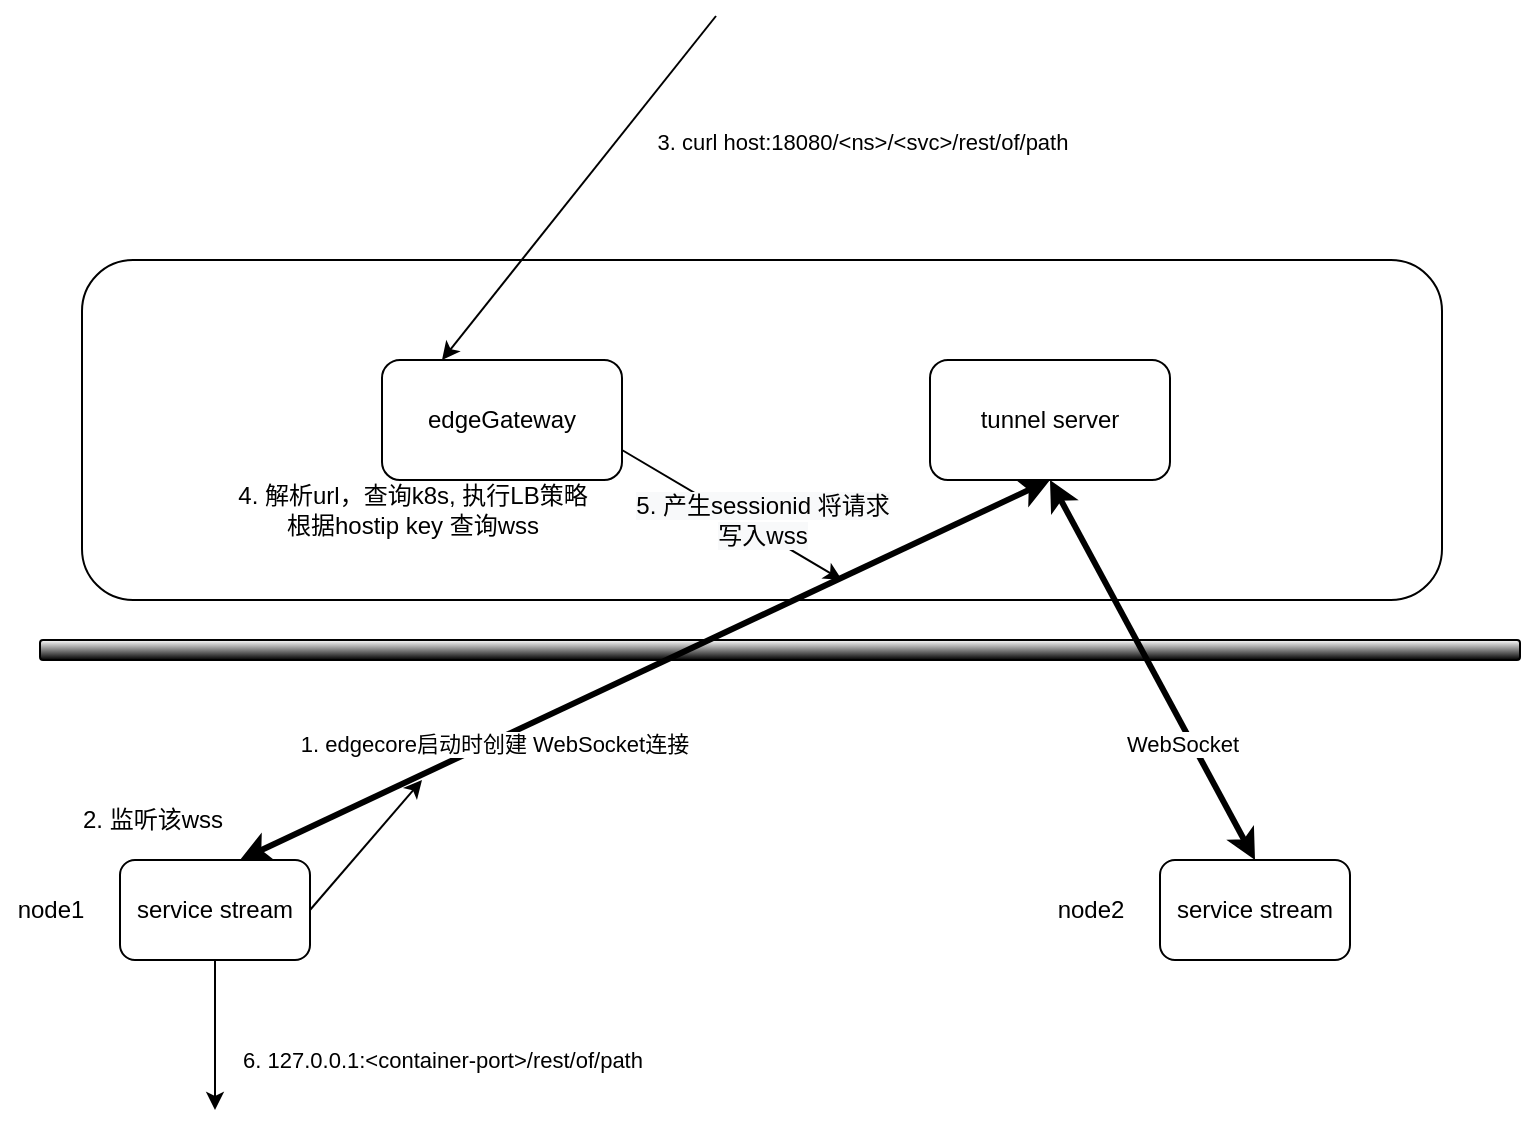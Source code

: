 <mxfile version="13.8.1" type="github">
  <diagram id="e3kDFs8t1NA5hozapq4e" name="Page-1">
    <mxGraphModel dx="946" dy="623" grid="1" gridSize="10" guides="1" tooltips="1" connect="1" arrows="1" fold="1" page="1" pageScale="1" pageWidth="827" pageHeight="1169" math="0" shadow="0">
      <root>
        <mxCell id="0" />
        <mxCell id="1" parent="0" />
        <mxCell id="EseYH3Ga1ECSR6PqHBBf-1" value="" style="rounded=1;whiteSpace=wrap;html=1;" vertex="1" parent="1">
          <mxGeometry x="80" y="250" width="680" height="170" as="geometry" />
        </mxCell>
        <mxCell id="EseYH3Ga1ECSR6PqHBBf-2" value="edgeGateway" style="rounded=1;whiteSpace=wrap;html=1;" vertex="1" parent="1">
          <mxGeometry x="230" y="300" width="120" height="60" as="geometry" />
        </mxCell>
        <mxCell id="EseYH3Ga1ECSR6PqHBBf-3" value="tunnel server" style="rounded=1;whiteSpace=wrap;html=1;" vertex="1" parent="1">
          <mxGeometry x="504" y="300" width="120" height="60" as="geometry" />
        </mxCell>
        <mxCell id="EseYH3Ga1ECSR6PqHBBf-5" value="" style="rounded=1;whiteSpace=wrap;html=1;gradientColor=#000000;" vertex="1" parent="1">
          <mxGeometry x="59" y="440" width="740" height="10" as="geometry" />
        </mxCell>
        <mxCell id="EseYH3Ga1ECSR6PqHBBf-6" value="" style="edgeStyle=orthogonalEdgeStyle;rounded=0;orthogonalLoop=1;jettySize=auto;html=1;strokeWidth=1;" edge="1" parent="1" source="EseYH3Ga1ECSR6PqHBBf-8">
          <mxGeometry relative="1" as="geometry">
            <mxPoint x="146.5" y="675" as="targetPoint" />
          </mxGeometry>
        </mxCell>
        <mxCell id="EseYH3Ga1ECSR6PqHBBf-7" value="6. 127.0.0.1:&amp;lt;container-port&amp;gt;/rest/of/path" style="edgeLabel;html=1;align=center;verticalAlign=middle;resizable=0;points=[];" vertex="1" connectable="0" parent="EseYH3Ga1ECSR6PqHBBf-6">
          <mxGeometry x="-0.147" y="-1" relative="1" as="geometry">
            <mxPoint x="114.5" y="18" as="offset" />
          </mxGeometry>
        </mxCell>
        <mxCell id="EseYH3Ga1ECSR6PqHBBf-8" value="service stream" style="rounded=1;whiteSpace=wrap;html=1;strokeColor=#000000;" vertex="1" parent="1">
          <mxGeometry x="99" y="550" width="95" height="50" as="geometry" />
        </mxCell>
        <mxCell id="EseYH3Ga1ECSR6PqHBBf-9" value="node1" style="text;html=1;resizable=0;autosize=1;align=center;verticalAlign=middle;points=[];fillColor=none;strokeColor=none;rounded=0;" vertex="1" parent="1">
          <mxGeometry x="39" y="565" width="50" height="20" as="geometry" />
        </mxCell>
        <mxCell id="EseYH3Ga1ECSR6PqHBBf-12" value="service stream" style="rounded=1;whiteSpace=wrap;html=1;strokeColor=#000000;" vertex="1" parent="1">
          <mxGeometry x="619" y="550" width="95" height="50" as="geometry" />
        </mxCell>
        <mxCell id="EseYH3Ga1ECSR6PqHBBf-13" value="node2" style="text;html=1;resizable=0;autosize=1;align=center;verticalAlign=middle;points=[];fillColor=none;strokeColor=none;rounded=0;" vertex="1" parent="1">
          <mxGeometry x="559" y="565" width="50" height="20" as="geometry" />
        </mxCell>
        <mxCell id="EseYH3Ga1ECSR6PqHBBf-14" value="" style="endArrow=classic;startArrow=classic;html=1;strokeWidth=3;entryX=0.5;entryY=1;entryDx=0;entryDy=0;" edge="1" parent="1" target="EseYH3Ga1ECSR6PqHBBf-3">
          <mxGeometry width="50" height="50" relative="1" as="geometry">
            <mxPoint x="159" y="550" as="sourcePoint" />
            <mxPoint x="489" y="362" as="targetPoint" />
          </mxGeometry>
        </mxCell>
        <mxCell id="EseYH3Ga1ECSR6PqHBBf-15" value="1. edgecore启动时创建 WebSocket连接" style="edgeLabel;html=1;align=center;verticalAlign=middle;resizable=0;points=[];" vertex="1" connectable="0" parent="EseYH3Ga1ECSR6PqHBBf-14">
          <mxGeometry x="-0.378" y="-1" relative="1" as="geometry">
            <mxPoint as="offset" />
          </mxGeometry>
        </mxCell>
        <mxCell id="EseYH3Ga1ECSR6PqHBBf-18" value="" style="endArrow=classic;startArrow=classic;html=1;strokeWidth=3;exitX=0.5;exitY=0;exitDx=0;exitDy=0;entryX=0.5;entryY=1;entryDx=0;entryDy=0;" edge="1" parent="1" source="EseYH3Ga1ECSR6PqHBBf-12" target="EseYH3Ga1ECSR6PqHBBf-3">
          <mxGeometry width="50" height="50" relative="1" as="geometry">
            <mxPoint x="406.5" y="560" as="sourcePoint" />
            <mxPoint x="489" y="360" as="targetPoint" />
          </mxGeometry>
        </mxCell>
        <mxCell id="EseYH3Ga1ECSR6PqHBBf-19" value="WebSocket" style="edgeLabel;html=1;align=center;verticalAlign=middle;resizable=0;points=[];" vertex="1" connectable="0" parent="EseYH3Ga1ECSR6PqHBBf-18">
          <mxGeometry x="-0.339" y="3" relative="1" as="geometry">
            <mxPoint y="3" as="offset" />
          </mxGeometry>
        </mxCell>
        <mxCell id="EseYH3Ga1ECSR6PqHBBf-25" value="" style="endArrow=classic;html=1;strokeWidth=1;exitX=0.5;exitY=0.975;exitDx=0;exitDy=0;exitPerimeter=0;entryX=0.25;entryY=0;entryDx=0;entryDy=0;" edge="1" parent="1" target="EseYH3Ga1ECSR6PqHBBf-2">
          <mxGeometry width="50" height="50" relative="1" as="geometry">
            <mxPoint x="397" y="128" as="sourcePoint" />
            <mxPoint x="149" y="110" as="targetPoint" />
          </mxGeometry>
        </mxCell>
        <mxCell id="EseYH3Ga1ECSR6PqHBBf-37" value="3. curl host:18080/&amp;lt;ns&amp;gt;/&amp;lt;svc&amp;gt;/rest/of/path" style="edgeLabel;html=1;align=center;verticalAlign=middle;resizable=0;points=[];" vertex="1" connectable="0" parent="EseYH3Ga1ECSR6PqHBBf-25">
          <mxGeometry x="-0.442" y="2" relative="1" as="geometry">
            <mxPoint x="109.44" y="13.04" as="offset" />
          </mxGeometry>
        </mxCell>
        <mxCell id="EseYH3Ga1ECSR6PqHBBf-31" value="2. 监听该wss" style="text;html=1;resizable=0;autosize=1;align=center;verticalAlign=middle;points=[];fillColor=none;strokeColor=none;rounded=0;labelBackgroundColor=none;" vertex="1" parent="1">
          <mxGeometry x="70" y="520" width="90" height="20" as="geometry" />
        </mxCell>
        <mxCell id="EseYH3Ga1ECSR6PqHBBf-33" value="" style="endArrow=classic;html=1;strokeWidth=1;exitX=1;exitY=0.5;exitDx=0;exitDy=0;" edge="1" parent="1" source="EseYH3Ga1ECSR6PqHBBf-8">
          <mxGeometry width="50" height="50" relative="1" as="geometry">
            <mxPoint x="200" y="570" as="sourcePoint" />
            <mxPoint x="250" y="510" as="targetPoint" />
          </mxGeometry>
        </mxCell>
        <mxCell id="EseYH3Ga1ECSR6PqHBBf-38" value="4. 解析url，查询k8s, 执行LB策略&lt;br&gt;根据hostip key 查询wss" style="text;html=1;resizable=0;autosize=1;align=center;verticalAlign=middle;points=[];fillColor=none;strokeColor=none;rounded=0;" vertex="1" parent="1">
          <mxGeometry x="150" y="360" width="190" height="30" as="geometry" />
        </mxCell>
        <mxCell id="EseYH3Ga1ECSR6PqHBBf-40" value="" style="endArrow=classic;html=1;strokeWidth=1;exitX=1;exitY=0.75;exitDx=0;exitDy=0;" edge="1" parent="1" source="EseYH3Ga1ECSR6PqHBBf-2">
          <mxGeometry width="50" height="50" relative="1" as="geometry">
            <mxPoint x="204" y="585" as="sourcePoint" />
            <mxPoint x="460" y="410" as="targetPoint" />
          </mxGeometry>
        </mxCell>
        <mxCell id="EseYH3Ga1ECSR6PqHBBf-42" value="&lt;span style=&quot;font-size: 12px ; background-color: rgb(248 , 249 , 250)&quot;&gt;5. 产生sessionid 将请求&lt;/span&gt;&lt;br style=&quot;font-size: 12px ; background-color: rgb(248 , 249 , 250)&quot;&gt;&lt;span style=&quot;font-size: 12px ; background-color: rgb(248 , 249 , 250)&quot;&gt;写入wss&lt;/span&gt;" style="edgeLabel;html=1;align=center;verticalAlign=middle;resizable=0;points=[];" vertex="1" connectable="0" parent="EseYH3Ga1ECSR6PqHBBf-40">
          <mxGeometry x="0.02" y="-2" relative="1" as="geometry">
            <mxPoint x="15.06" as="offset" />
          </mxGeometry>
        </mxCell>
      </root>
    </mxGraphModel>
  </diagram>
</mxfile>
